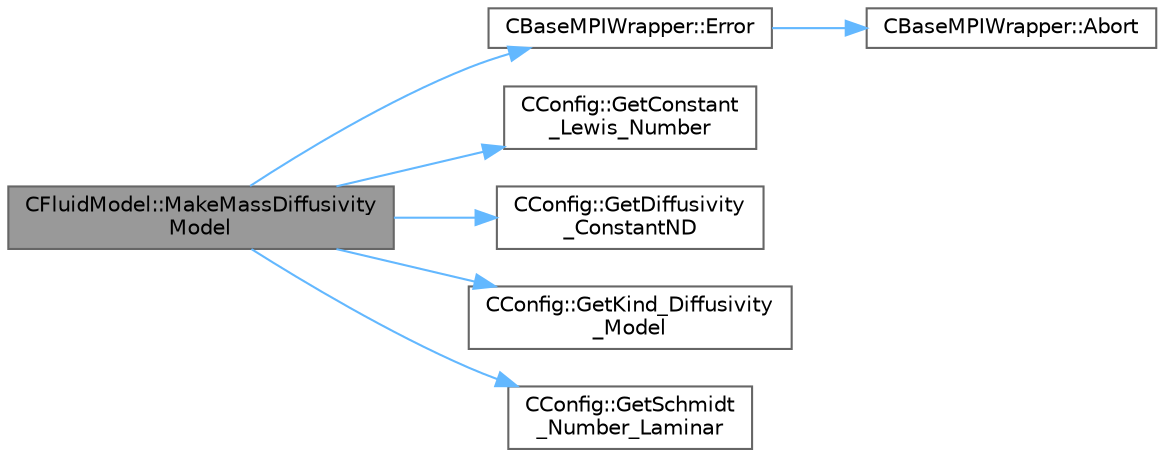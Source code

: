digraph "CFluidModel::MakeMassDiffusivityModel"
{
 // LATEX_PDF_SIZE
  bgcolor="transparent";
  edge [fontname=Helvetica,fontsize=10,labelfontname=Helvetica,labelfontsize=10];
  node [fontname=Helvetica,fontsize=10,shape=box,height=0.2,width=0.4];
  rankdir="LR";
  Node1 [id="Node000001",label="CFluidModel::MakeMassDiffusivity\lModel",height=0.2,width=0.4,color="gray40", fillcolor="grey60", style="filled", fontcolor="black",tooltip="Instantiate the right type of mass diffusivity model based on config."];
  Node1 -> Node2 [id="edge1_Node000001_Node000002",color="steelblue1",style="solid",tooltip=" "];
  Node2 [id="Node000002",label="CBaseMPIWrapper::Error",height=0.2,width=0.4,color="grey40", fillcolor="white", style="filled",URL="$classCBaseMPIWrapper.html#a04457c47629bda56704e6a8804833eeb",tooltip=" "];
  Node2 -> Node3 [id="edge2_Node000002_Node000003",color="steelblue1",style="solid",tooltip=" "];
  Node3 [id="Node000003",label="CBaseMPIWrapper::Abort",height=0.2,width=0.4,color="grey40", fillcolor="white", style="filled",URL="$classCBaseMPIWrapper.html#af7297d861dca86b45cf561b6ab642e8f",tooltip=" "];
  Node1 -> Node4 [id="edge3_Node000001_Node000004",color="steelblue1",style="solid",tooltip=" "];
  Node4 [id="Node000004",label="CConfig::GetConstant\l_Lewis_Number",height=0.2,width=0.4,color="grey40", fillcolor="white", style="filled",URL="$classCConfig.html#a4aac5a74c1e515710054f8ac8b9353dd",tooltip="Get the value of the Lewis number for each species."];
  Node1 -> Node5 [id="edge4_Node000001_Node000005",color="steelblue1",style="solid",tooltip=" "];
  Node5 [id="Node000005",label="CConfig::GetDiffusivity\l_ConstantND",height=0.2,width=0.4,color="grey40", fillcolor="white", style="filled",URL="$classCConfig.html#ab70aa89c8e2f7c568a33b568c3d18f23",tooltip="Get the value of the non-dimensional constant mass diffusivity."];
  Node1 -> Node6 [id="edge5_Node000001_Node000006",color="steelblue1",style="solid",tooltip=" "];
  Node6 [id="Node000006",label="CConfig::GetKind_Diffusivity\l_Model",height=0.2,width=0.4,color="grey40", fillcolor="white", style="filled",URL="$classCConfig.html#a377fb11c4c29f506337afc8b78378fcc",tooltip="Get the value of the mass diffusivity model."];
  Node1 -> Node7 [id="edge6_Node000001_Node000007",color="steelblue1",style="solid",tooltip=" "];
  Node7 [id="Node000007",label="CConfig::GetSchmidt\l_Number_Laminar",height=0.2,width=0.4,color="grey40", fillcolor="white", style="filled",URL="$classCConfig.html#a5f170bedb98a9dd0b7f45d049eebfde7",tooltip="Get the value of the laminar Schmidt number for scalar transport."];
}
